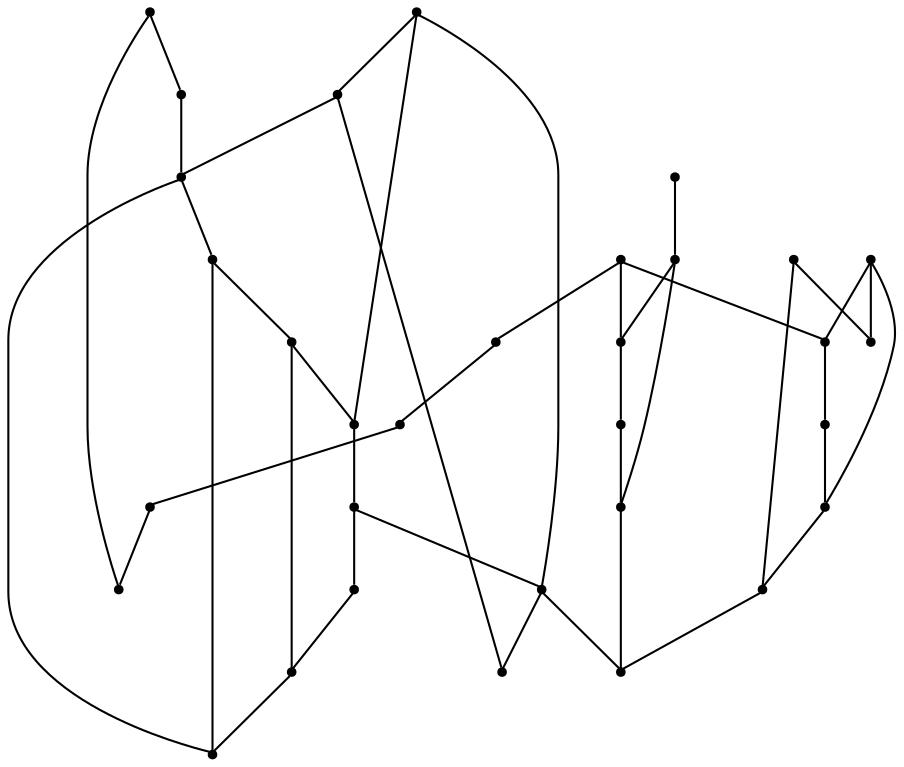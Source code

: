 graph {
  node [shape=point,comment="{\"directed\":false,\"doi\":\"10.1007/978-3-031-49275-4_4\",\"figure\":\"3 (2)\"}"]

  v0 [pos="1370.0505805577388,252.25075358280606"]
  v1 [pos="1550.129291349975,852.5057238867375"]
  v2 [pos="1490.1029696346725,372.30167133842633"]
  v3 [pos="1490.1029696346725,432.32713021623647"]
  v4 [pos="1370.0495313488468,282.2655814137777"]
  v5 [pos="1370.0505805577388,312.2762124606162"]
  v6 [pos="1370.0505805577388,372.30167133842633"]
  v7 [pos="1370.0505805577388,432.32713021623647"]
  v8 [pos="1370.0505805577388,492.3527162693233"]
  v9 [pos="1370.0505805577388,552.3781830955883"]
  v10 [pos="1310.024386019272,492.3527162693233"]
  v11 [pos="1249.9980643039696,492.3527162693233"]
  v12 [pos="1310.024386019272,312.2762124606162"]
  v13 [pos="1189.9718697655028,492.3527162693233"]
  v14 [pos="1249.9980643039698,432.32713021623647"]
  v15 [pos="1430.0767750962054,552.3781830955883"]
  v16 [pos="1189.9718697655028,612.4036340249436"]
  v17 [pos="1189.9718697655028,672.4290929027536"]
  v18 [pos="1129.9456752270357,552.3781830955883"]
  v19 [pos="1009.8931589732668,552.3781830955882"]
  v20 [pos="1129.945675227036,612.4036340249436"]
  v21 [pos="1069.9193535117338,612.4036340249436"]
  v22 [pos="1009.8931589732668,492.3527162693233"]
  v23 [pos="949.8669644348,552.3781830955882"]
  v24 [pos="1009.8931589732668,672.4290929027536"]
  v25 [pos="1009.8931589732668,732.4545517805639"]
  v26 [pos="949.8669644348,492.3527162693233"]
  v27 [pos="919.8527543682569,732.4568568324551"]
  v28 [pos="889.8407063079154,732.4545517805639"]
  v29 [pos="949.8669644348,732.4545517805639"]
  v30 [pos="1129.9456752270357,732.4545517805639"]
  v31 [pos="890.9825635245166,851.9441417099312"]

  v0 -- v1 [id="-1",pos="1370.0505805577388,252.25075358280606 1550.1302133820313,252.25062640752935 1550.1302133820313,252.25062640752935 1550.1302133820313,252.25062640752935 1550.129291349975,852.5057238867375 1550.129291349975,852.5057238867375 1550.129291349975,852.5057238867375"]
  v31 -- v1 [id="-2",pos="890.9825635245166,851.9441417099312 1550.129291349975,852.5057238867375 1550.129291349975,852.5057238867375 1550.129291349975,852.5057238867375"]
  v29 -- v25 [id="-3",pos="949.8669644348,732.4545517805639 1009.8931589732668,732.4545517805639 1009.8931589732668,732.4545517805639 1009.8931589732668,732.4545517805639"]
  v25 -- v30 [id="-4",pos="1009.8931589732668,732.4545517805639 1129.9456752270357,732.4545517805639 1129.9456752270357,732.4545517805639 1129.9456752270357,732.4545517805639"]
  v30 -- v17 [id="-5",pos="1129.9456752270357,732.4545517805639 1189.9729189743948,732.4546789558406 1189.9729189743948,732.4546789558406 1189.9729189743948,732.4546789558406 1189.9718697655028,672.4290929027536 1189.9718697655028,672.4290929027536 1189.9718697655028,672.4290929027536"]
  v29 -- v23 [id="-6",pos="949.8669644348,732.4545517805639 949.8669644348,552.3781830955882 949.8669644348,552.3781830955882 949.8669644348,552.3781830955882"]
  v29 -- v27 [id="-7",pos="949.8669644348,732.4545517805639 919.8527543682569,732.4568568324551 919.8527543682569,732.4568568324551 919.8527543682569,732.4568568324551"]
  v27 -- v28 [id="-8",pos="919.8527543682569,732.4568568324551 889.8407063079154,732.4545517805639 889.8407063079154,732.4545517805639 889.8407063079154,732.4545517805639"]
  v26 -- v22 [id="-9",pos="949.8669644348,492.3527162693233 1009.8931589732668,492.3527162693233 1009.8931589732668,492.3527162693233 1009.8931589732668,492.3527162693233"]
  v22 -- v13 [id="-10",pos="1009.8931589732668,492.3527162693233 1189.9718697655028,492.3527162693233 1189.9718697655028,492.3527162693233 1189.9718697655028,492.3527162693233"]
  v24 -- v25 [id="-11",pos="1009.8931589732668,672.4290929027536 1009.8931589732668,732.4545517805639 1009.8931589732668,732.4545517805639 1009.8931589732668,732.4545517805639"]
  v24 -- v17 [id="-12",pos="1009.8931589732668,672.4290929027536 1189.9718697655028,672.4290929027536 1189.9718697655028,672.4290929027536 1189.9718697655028,672.4290929027536"]
  v24 -- v21 [id="-13",pos="1009.8931589732668,672.4290929027536 1009.8942717705766,612.4036340249436 1009.8942717705766,612.4036340249436 1009.8942717705766,612.4036340249436 1069.9193535117338,612.4036340249436 1069.9193535117338,612.4036340249436 1069.9193535117338,612.4036340249436"]
  v19 -- v23 [id="-14",pos="1009.8931589732668,552.3781830955882 949.8669644348,552.3781830955882 949.8669644348,552.3781830955882 949.8669644348,552.3781830955882"]
  v19 -- v22 [id="-15",pos="1009.8931589732668,552.3781830955882 1009.8931589732668,492.3527162693233 1009.8931589732668,492.3527162693233 1009.8931589732668,492.3527162693233"]
  v20 -- v16 [id="-16",pos="1129.945675227036,612.4036340249436 1189.9718697655028,612.4036340249436 1189.9718697655028,612.4036340249436 1189.9718697655028,612.4036340249436"]
  v20 -- v21 [id="-17",pos="1129.945675227036,612.4036340249436 1069.9193535117338,612.4036340249436 1069.9193535117338,612.4036340249436 1069.9193535117338,612.4036340249436"]
  v18 -- v19 [id="-18",pos="1129.9456752270357,552.3781830955883 1009.8931589732668,552.3781830955882 1009.8931589732668,552.3781830955882 1009.8931589732668,552.3781830955882"]
  v23 -- v26 [id="-20",pos="949.8669644348,552.3781830955882 949.8669644348,492.3527162693233 949.8669644348,492.3527162693233 949.8669644348,492.3527162693233"]
  v17 -- v16 [id="-21",pos="1189.9718697655028,672.4290929027536 1189.9718697655028,612.4036340249436 1189.9718697655028,612.4036340249436 1189.9718697655028,612.4036340249436"]
  v16 -- v13 [id="-22",pos="1189.9718697655028,612.4036340249436 1189.9718697655028,492.3527162693233 1189.9718697655028,492.3527162693233 1189.9718697655028,492.3527162693233"]
  v9 -- v11 [id="-23",pos="1370.0505805577388,552.3781830955883 1249.9991135128616,552.3781751471334 1249.9991135128616,552.3781751471334 1249.9991135128616,552.3781751471334 1249.9980643039696,492.3527162693233 1249.9980643039696,492.3527162693233 1249.9980643039696,492.3527162693233"]
  v9 -- v15 [id="-24",pos="1370.0505805577388,552.3781830955883 1430.0767750962054,552.3781830955883 1430.0767750962054,552.3781830955883 1430.0767750962054,552.3781830955883"]
  v15 -- v3 [id="-25",pos="1430.0767750962054,552.3781830955883 1490.1040188435645,552.3781751471334 1490.1040188435645,552.3781751471334 1490.1040188435645,552.3781751471334 1490.1029696346725,432.32713021623647 1490.1029696346725,432.32713021623647 1490.1029696346725,432.32713021623647"]
  v11 -- v14 [id="-26",pos="1249.9980643039696,492.3527162693233 1249.9980643039698,432.32713021623647 1249.9980643039698,432.32713021623647 1249.9980643039698,432.32713021623647"]
  v11 -- v13 [id="-27",pos="1249.9980643039696,492.3527162693233 1189.9718697655028,492.3527162693233 1189.9718697655028,492.3527162693233 1189.9718697655028,492.3527162693233"]
  v12 -- v14 [id="-28",pos="1310.024386019272,312.2762124606162 1249.9991135128616,312.2762124606162 1249.9991135128616,312.2762124606162 1249.9991135128616,312.2762124606162 1249.9980643039698,432.32713021623647 1249.9980643039698,432.32713021623647 1249.9980643039698,432.32713021623647"]
  v12 -- v5 [id="-29",pos="1310.024386019272,312.2762124606162 1370.0505805577388,312.2762124606162 1370.0505805577388,312.2762124606162 1370.0505805577388,312.2762124606162"]
  v10 -- v8 [id="-30",pos="1310.024386019272,492.3527162693233 1370.0505805577388,492.3527162693233 1370.0505805577388,492.3527162693233 1370.0505805577388,492.3527162693233"]
  v10 -- v12 [id="-31",pos="1310.024386019272,492.3527162693233 1310.024386019272,312.2762124606162 1310.024386019272,312.2762124606162 1310.024386019272,312.2762124606162"]
  v10 -- v11 [id="-32",pos="1310.024386019272,492.3527162693233 1249.9980643039696,492.3527162693233 1249.9980643039696,492.3527162693233 1249.9980643039696,492.3527162693233"]
  v7 -- v3 [id="-33",pos="1370.0505805577388,432.32713021623647 1490.1029696346725,432.32713021623647 1490.1029696346725,432.32713021623647 1490.1029696346725,432.32713021623647"]
  v7 -- v8 [id="-34",pos="1370.0505805577388,432.32713021623647 1370.0505805577388,492.3527162693233 1370.0505805577388,492.3527162693233 1370.0505805577388,492.3527162693233"]
  v8 -- v9 [id="-35",pos="1370.0505805577388,492.3527162693233 1370.0505805577388,552.3781830955883 1370.0505805577388,552.3781830955883 1370.0505805577388,552.3781830955883"]
  v6 -- v2 [id="-36",pos="1370.0505805577388,372.30167133842633 1490.1029696346725,372.30167133842633 1490.1029696346725,372.30167133842633 1490.1029696346725,372.30167133842633"]
  v5 -- v6 [id="-37",pos="1370.0505805577388,312.2762124606162 1370.0505805577388,372.30167133842633 1370.0505805577388,372.30167133842633 1370.0505805577388,372.30167133842633"]
  v6 -- v7 [id="-38",pos="1370.0505805577388,372.30167133842633 1370.0505805577388,432.32713021623647 1370.0505805577388,432.32713021623647 1370.0505805577388,432.32713021623647"]
  v0 -- v4 [id="-39",pos="1370.0505805577388,252.25075358280606 1370.0495313488468,282.2655814137777 1370.0495313488468,282.2655814137777 1370.0495313488468,282.2655814137777"]
  v4 -- v5 [id="-40",pos="1370.0495313488468,282.2655814137777 1370.0505805577388,312.2762124606162 1370.0505805577388,312.2762124606162 1370.0505805577388,312.2762124606162"]
  v5 -- v2 [id="-41",pos="1370.0505805577388,312.2762124606162 1490.1040188435645,312.2762124606162 1490.1040188435645,312.2762124606162 1490.1040188435645,312.2762124606162 1490.1029696346725,372.30167133842633 1490.1029696346725,372.30167133842633 1490.1029696346725,372.30167133842633"]
  v3 -- v2 [id="-42",pos="1490.1029696346725,432.32713021623647 1490.1029696346725,372.30167133842633 1490.1029696346725,372.30167133842633 1490.1029696346725,372.30167133842633"]
  v28 -- v31 [id="-43",pos="889.8407063079154,732.4545517805639 890.9825635245166,851.9441417099312 890.9825635245166,851.9441417099312 890.9825635245166,851.9441417099312"]
}
